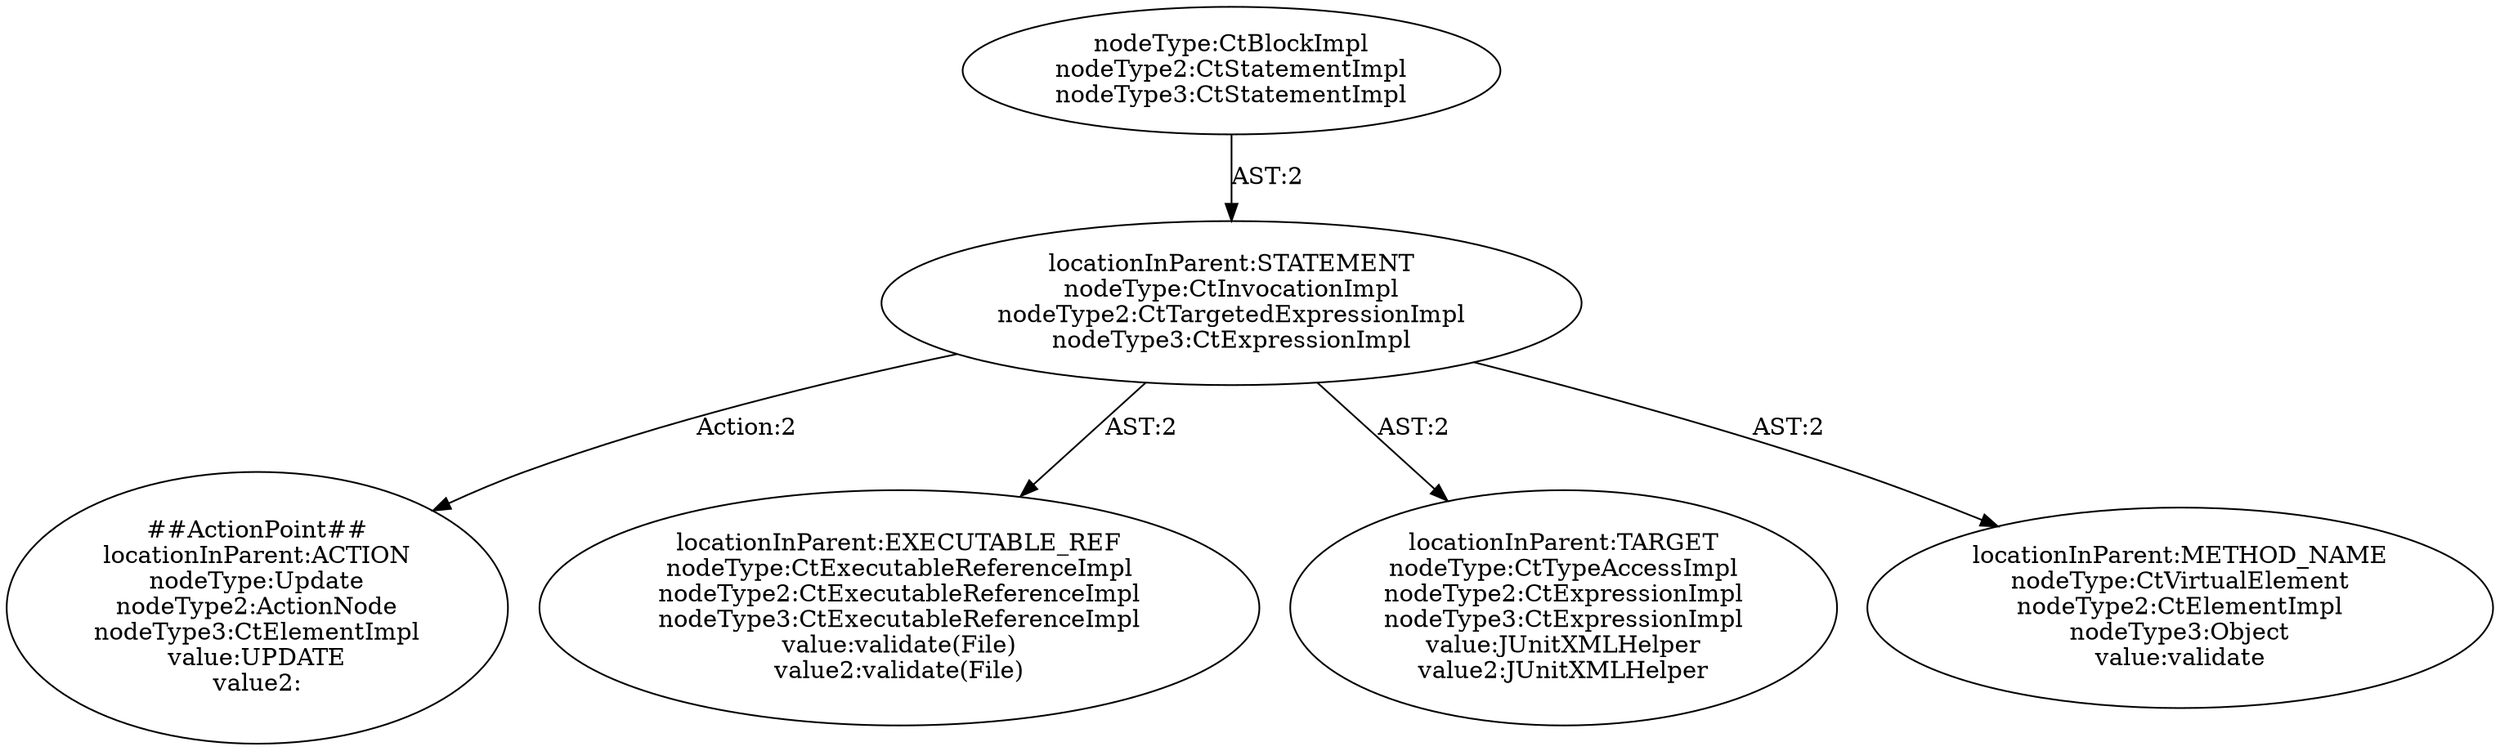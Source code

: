 digraph "Pattern" {
0 [label="##ActionPoint##
locationInParent:ACTION
nodeType:Update
nodeType2:ActionNode
nodeType3:CtElementImpl
value:UPDATE
value2:" shape=ellipse]
1 [label="locationInParent:STATEMENT
nodeType:CtInvocationImpl
nodeType2:CtTargetedExpressionImpl
nodeType3:CtExpressionImpl" shape=ellipse]
2 [label="nodeType:CtBlockImpl
nodeType2:CtStatementImpl
nodeType3:CtStatementImpl" shape=ellipse]
3 [label="locationInParent:EXECUTABLE_REF
nodeType:CtExecutableReferenceImpl
nodeType2:CtExecutableReferenceImpl
nodeType3:CtExecutableReferenceImpl
value:validate(File)
value2:validate(File)" shape=ellipse]
4 [label="locationInParent:TARGET
nodeType:CtTypeAccessImpl
nodeType2:CtExpressionImpl
nodeType3:CtExpressionImpl
value:JUnitXMLHelper
value2:JUnitXMLHelper" shape=ellipse]
5 [label="locationInParent:METHOD_NAME
nodeType:CtVirtualElement
nodeType2:CtElementImpl
nodeType3:Object
value:validate" shape=ellipse]
1 -> 0 [label="Action:2"];
1 -> 5 [label="AST:2"];
1 -> 4 [label="AST:2"];
1 -> 3 [label="AST:2"];
2 -> 1 [label="AST:2"];
}
